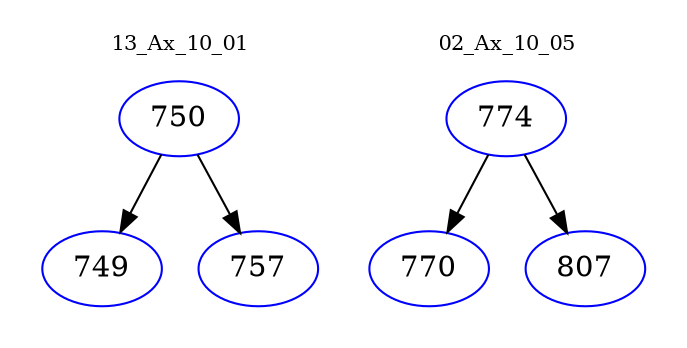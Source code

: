 digraph{
subgraph cluster_0 {
color = white
label = "13_Ax_10_01";
fontsize=10;
T0_750 [label="750", color="blue"]
T0_750 -> T0_749 [color="black"]
T0_749 [label="749", color="blue"]
T0_750 -> T0_757 [color="black"]
T0_757 [label="757", color="blue"]
}
subgraph cluster_1 {
color = white
label = "02_Ax_10_05";
fontsize=10;
T1_774 [label="774", color="blue"]
T1_774 -> T1_770 [color="black"]
T1_770 [label="770", color="blue"]
T1_774 -> T1_807 [color="black"]
T1_807 [label="807", color="blue"]
}
}
